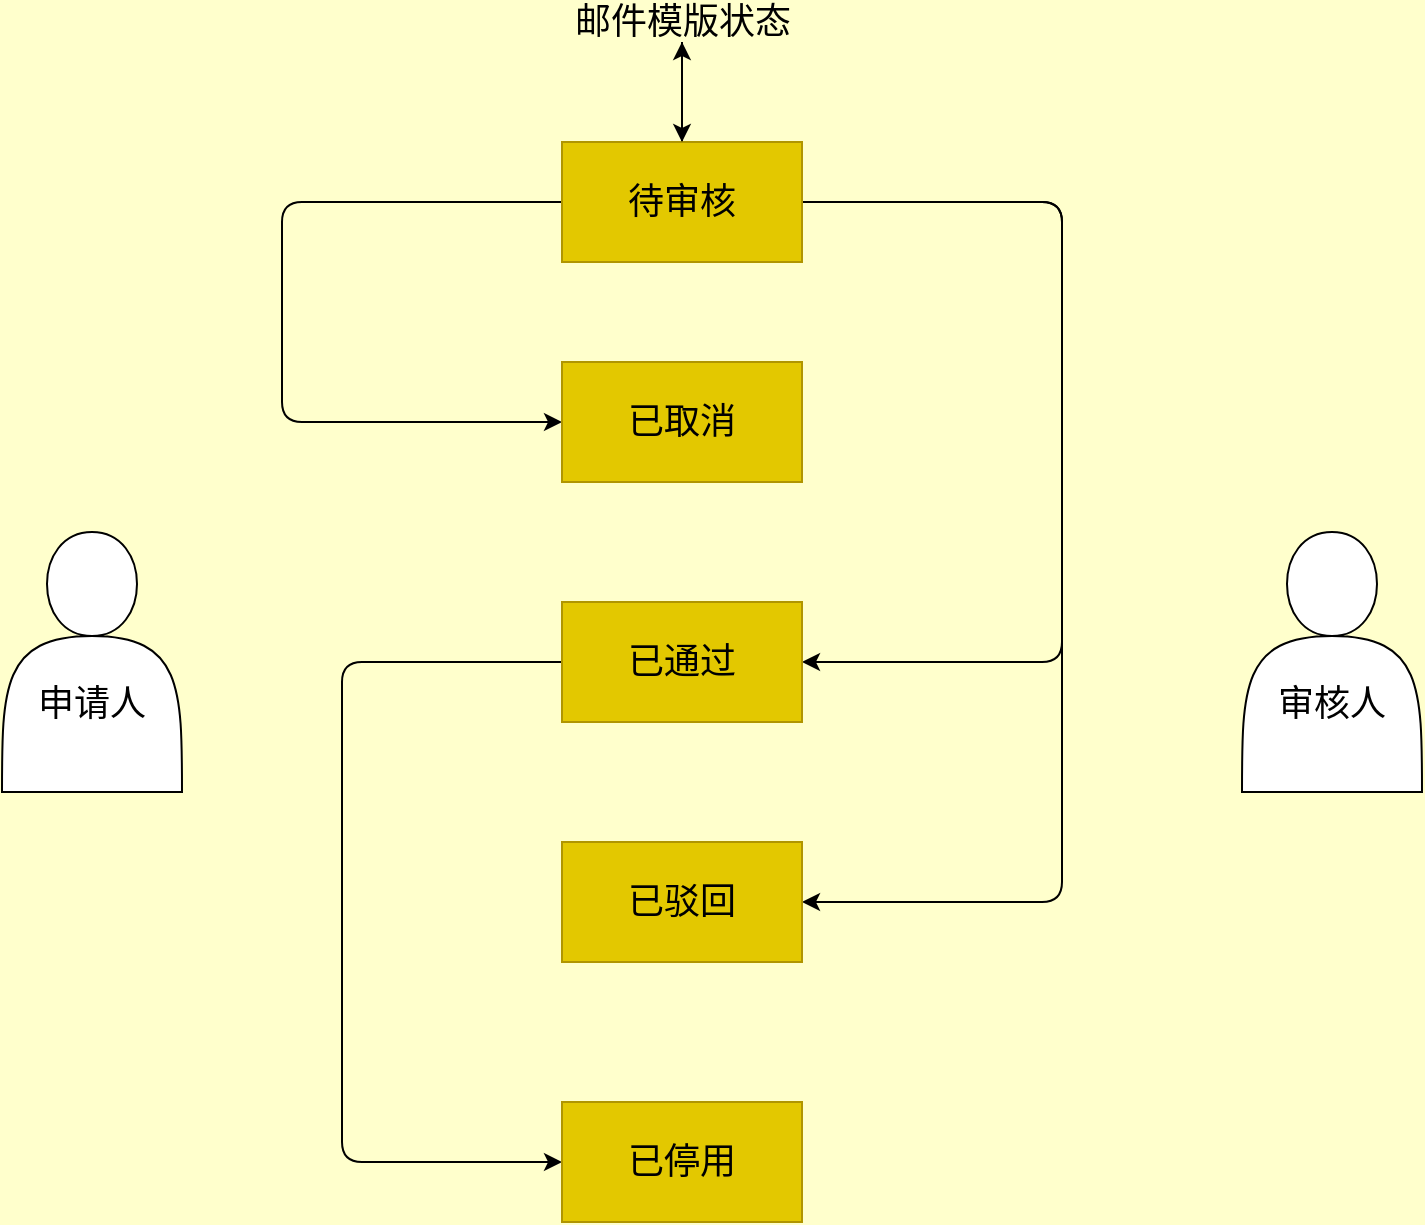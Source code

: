 <mxfile>
    <diagram id="eGVNJvlZ3Y7PWZJGgmuT" name="第 1 页">
        <mxGraphModel dx="1089" dy="800" grid="1" gridSize="10" guides="1" tooltips="1" connect="1" arrows="1" fold="1" page="1" pageScale="1" pageWidth="1654" pageHeight="2336" background="#FFFFCC" math="0" shadow="0">
            <root>
                <mxCell id="0"/>
                <mxCell id="1" parent="0"/>
                <mxCell id="53" style="edgeStyle=orthogonalEdgeStyle;html=1;entryX=0;entryY=0.5;entryDx=0;entryDy=0;fontFamily=Comic Sans MS;fontSize=18;strokeColor=#000000;" edge="1" parent="1" source="2" target="5">
                    <mxGeometry relative="1" as="geometry">
                        <Array as="points">
                            <mxPoint x="350" y="120"/>
                            <mxPoint x="350" y="230"/>
                        </Array>
                    </mxGeometry>
                </mxCell>
                <mxCell id="54" style="edgeStyle=orthogonalEdgeStyle;html=1;entryX=1;entryY=0.5;entryDx=0;entryDy=0;fontFamily=Comic Sans MS;fontSize=18;strokeColor=#000000;" edge="1" parent="1" source="2" target="6">
                    <mxGeometry relative="1" as="geometry">
                        <Array as="points">
                            <mxPoint x="740" y="120"/>
                            <mxPoint x="740" y="350"/>
                        </Array>
                    </mxGeometry>
                </mxCell>
                <mxCell id="55" style="edgeStyle=orthogonalEdgeStyle;html=1;entryX=1;entryY=0.5;entryDx=0;entryDy=0;fontFamily=Comic Sans MS;fontSize=18;strokeColor=#000000;" edge="1" parent="1" source="2" target="9">
                    <mxGeometry relative="1" as="geometry">
                        <Array as="points">
                            <mxPoint x="740" y="120"/>
                            <mxPoint x="740" y="470"/>
                        </Array>
                    </mxGeometry>
                </mxCell>
                <mxCell id="59" value="" style="edgeStyle=orthogonalEdgeStyle;html=1;fontFamily=Comic Sans MS;fontSize=18;" edge="1" parent="1" source="2" target="14">
                    <mxGeometry relative="1" as="geometry"/>
                </mxCell>
                <mxCell id="2" value="&lt;font style=&quot;font-size: 18px&quot; face=&quot;Comic Sans MS&quot;&gt;待审核&lt;/font&gt;" style="rounded=0;whiteSpace=wrap;html=1;fillColor=#e3c800;fontColor=#000000;strokeColor=#B09500;" parent="1" vertex="1">
                    <mxGeometry x="490" y="90" width="120" height="60" as="geometry"/>
                </mxCell>
                <mxCell id="5" value="&lt;font face=&quot;Comic Sans MS&quot;&gt;&lt;span style=&quot;font-size: 18px&quot;&gt;已取消&lt;/span&gt;&lt;/font&gt;" style="rounded=0;whiteSpace=wrap;html=1;fillColor=#e3c800;fontColor=#000000;strokeColor=#B09500;" parent="1" vertex="1">
                    <mxGeometry x="490" y="200" width="120" height="60" as="geometry"/>
                </mxCell>
                <mxCell id="56" style="edgeStyle=orthogonalEdgeStyle;html=1;entryX=0;entryY=0.5;entryDx=0;entryDy=0;fontFamily=Comic Sans MS;fontSize=18;strokeColor=#000000;" edge="1" parent="1" source="6" target="10">
                    <mxGeometry relative="1" as="geometry">
                        <Array as="points">
                            <mxPoint x="380" y="350"/>
                            <mxPoint x="380" y="600"/>
                        </Array>
                    </mxGeometry>
                </mxCell>
                <mxCell id="6" value="&lt;font face=&quot;Comic Sans MS&quot;&gt;&lt;span style=&quot;font-size: 18px&quot;&gt;已通过&lt;/span&gt;&lt;/font&gt;" style="rounded=0;whiteSpace=wrap;html=1;fillColor=#e3c800;fontColor=#000000;strokeColor=#B09500;" parent="1" vertex="1">
                    <mxGeometry x="490" y="320" width="120" height="60" as="geometry"/>
                </mxCell>
                <mxCell id="9" value="&lt;font face=&quot;Comic Sans MS&quot;&gt;&lt;span style=&quot;font-size: 18px&quot;&gt;已驳回&lt;/span&gt;&lt;/font&gt;" style="rounded=0;whiteSpace=wrap;html=1;fillColor=#e3c800;fontColor=#000000;strokeColor=#B09500;" parent="1" vertex="1">
                    <mxGeometry x="490" y="440" width="120" height="60" as="geometry"/>
                </mxCell>
                <mxCell id="10" value="&lt;font face=&quot;Comic Sans MS&quot;&gt;&lt;span style=&quot;font-size: 18px&quot;&gt;已停用&lt;/span&gt;&lt;/font&gt;" style="rounded=0;whiteSpace=wrap;html=1;fillColor=#e3c800;fontColor=#000000;strokeColor=#B09500;" parent="1" vertex="1">
                    <mxGeometry x="490" y="570" width="120" height="60" as="geometry"/>
                </mxCell>
                <mxCell id="12" value="&lt;br&gt;&lt;br&gt;审核人" style="shape=actor;whiteSpace=wrap;html=1;fontFamily=Comic Sans MS;fontSize=18;" parent="1" vertex="1">
                    <mxGeometry x="830" y="285" width="90" height="130" as="geometry"/>
                </mxCell>
                <mxCell id="13" value="&lt;br&gt;&lt;br&gt;申请人" style="shape=actor;whiteSpace=wrap;html=1;fontFamily=Comic Sans MS;fontSize=18;" parent="1" vertex="1">
                    <mxGeometry x="210" y="285" width="90" height="130" as="geometry"/>
                </mxCell>
                <mxCell id="58" style="edgeStyle=orthogonalEdgeStyle;html=1;entryX=0.5;entryY=0;entryDx=0;entryDy=0;fontFamily=Comic Sans MS;fontSize=18;" edge="1" parent="1" source="14" target="2">
                    <mxGeometry relative="1" as="geometry"/>
                </mxCell>
                <mxCell id="14" value="&lt;font face=&quot;Comic Sans MS&quot; style=&quot;font-size: 18px&quot; color=&quot;#000000&quot;&gt;邮件模版状态&lt;/font&gt;" style="text;html=1;resizable=0;autosize=1;align=center;verticalAlign=middle;points=[];fillColor=none;strokeColor=none;rounded=0;" vertex="1" parent="1">
                    <mxGeometry x="490" y="20" width="120" height="20" as="geometry"/>
                </mxCell>
            </root>
        </mxGraphModel>
    </diagram>
</mxfile>